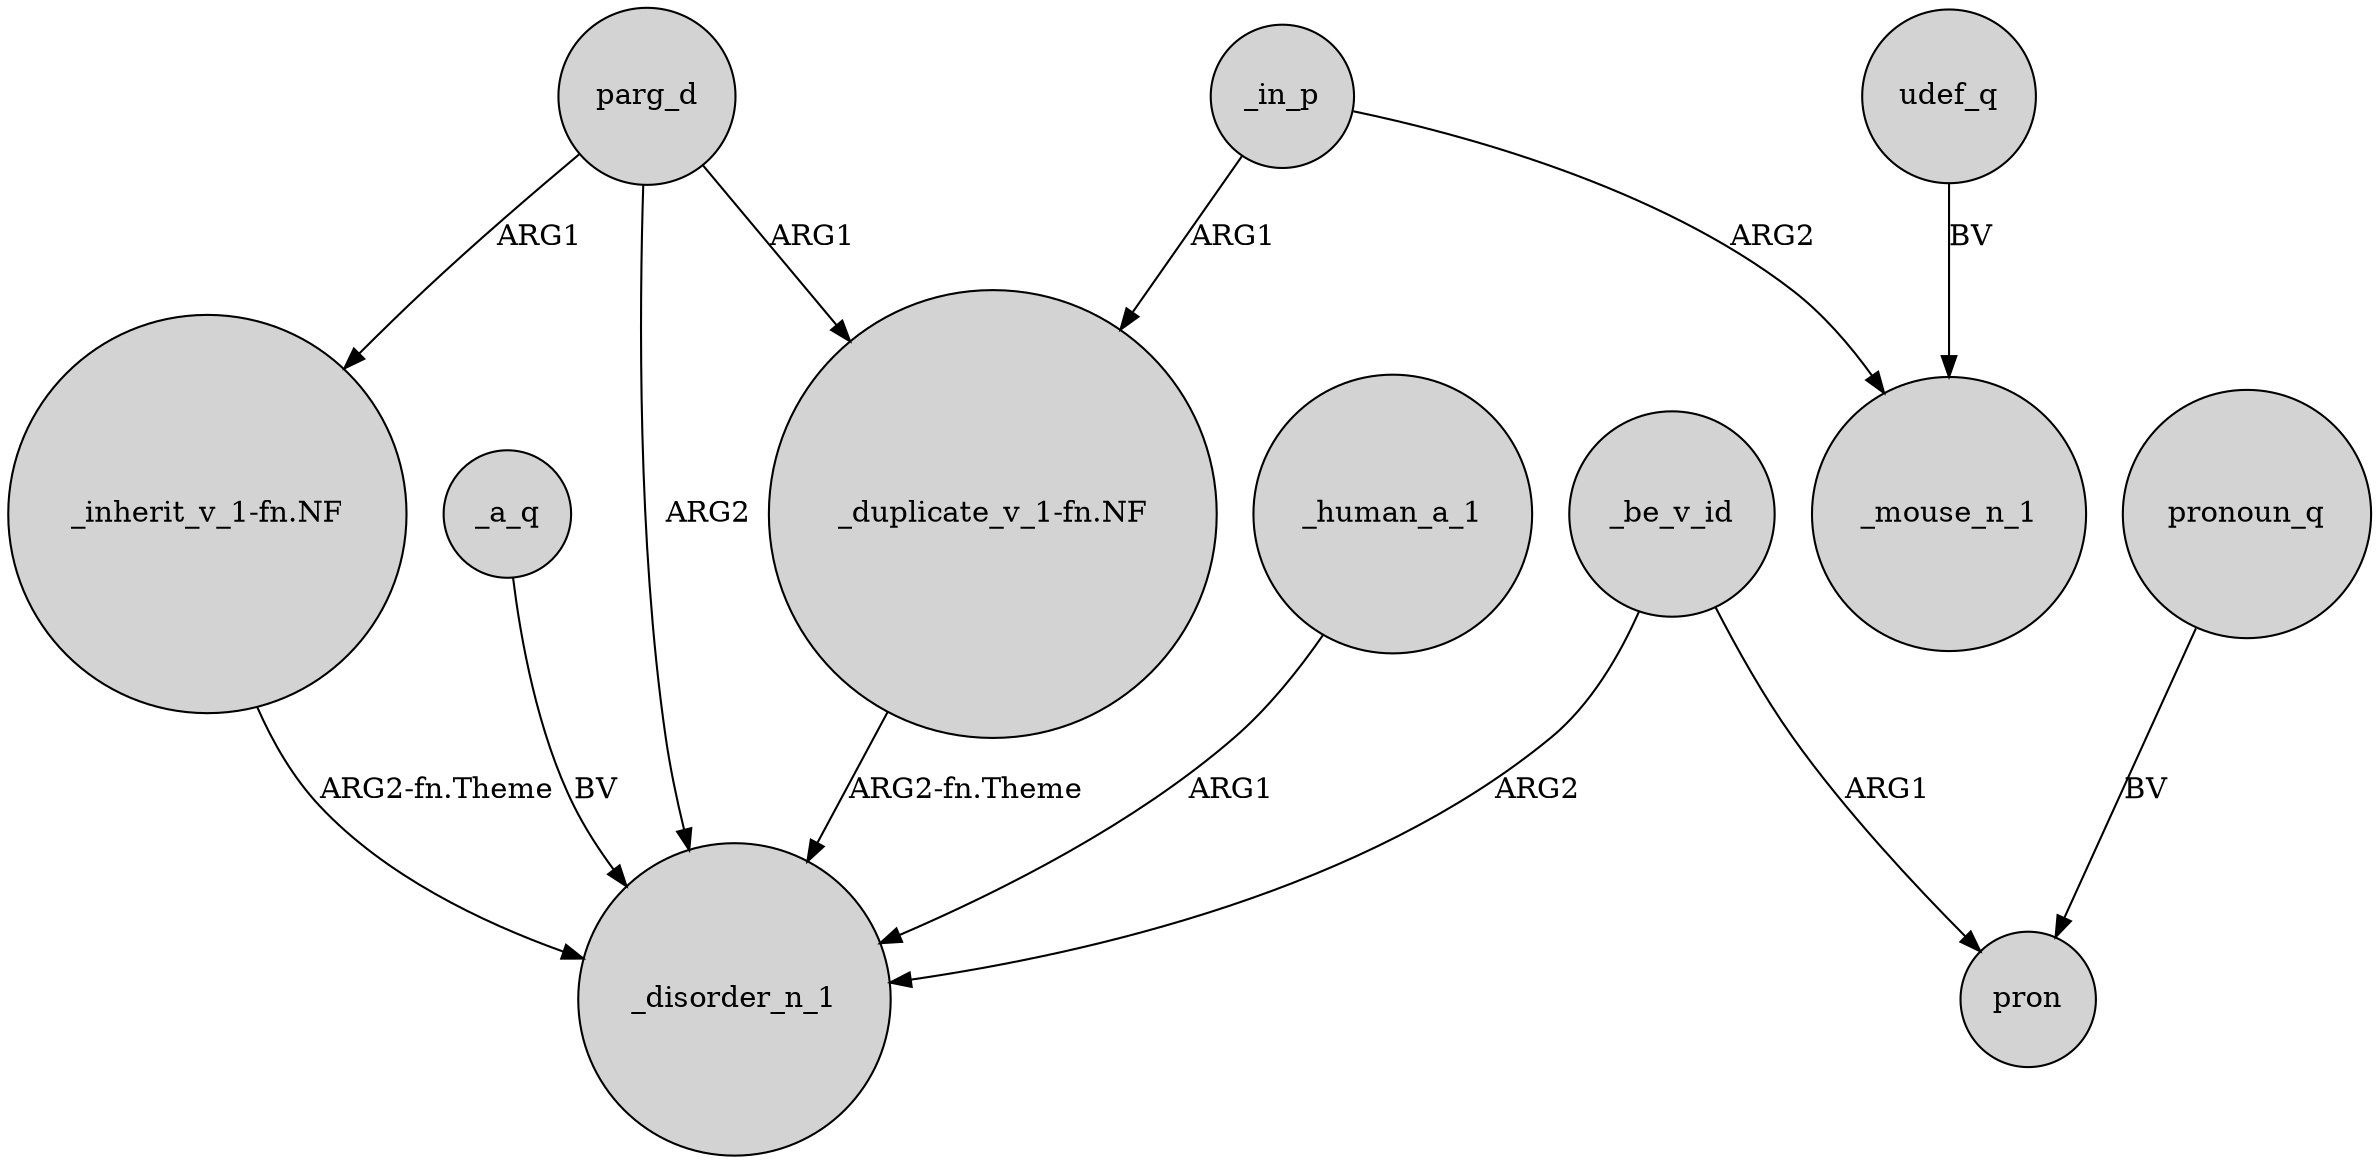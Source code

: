 digraph {
	node [shape=circle style=filled]
	parg_d -> _disorder_n_1 [label=ARG2]
	_a_q -> _disorder_n_1 [label=BV]
	"_duplicate_v_1-fn.NF" -> _disorder_n_1 [label="ARG2-fn.Theme"]
	_in_p -> _mouse_n_1 [label=ARG2]
	"_inherit_v_1-fn.NF" -> _disorder_n_1 [label="ARG2-fn.Theme"]
	_human_a_1 -> _disorder_n_1 [label=ARG1]
	udef_q -> _mouse_n_1 [label=BV]
	_be_v_id -> pron [label=ARG1]
	_in_p -> "_duplicate_v_1-fn.NF" [label=ARG1]
	parg_d -> "_inherit_v_1-fn.NF" [label=ARG1]
	_be_v_id -> _disorder_n_1 [label=ARG2]
	parg_d -> "_duplicate_v_1-fn.NF" [label=ARG1]
	pronoun_q -> pron [label=BV]
}

